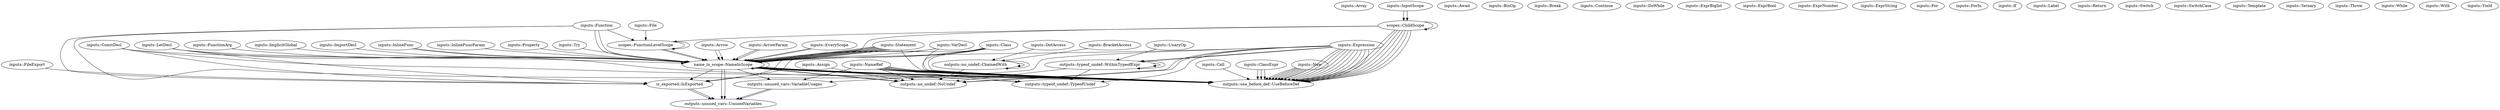 digraph {
    0 [label="inputs::Array"];
    1 [label="inputs::Arrow"];
    2 [label="inputs::ArrowParam"];
    3 [label="inputs::Assign"];
    4 [label="inputs::Await"];
    5 [label="inputs::BinOp"];
    6 [label="inputs::BracketAccess"];
    7 [label="inputs::Break"];
    8 [label="inputs::Call"];
    9 [label="inputs::Class"];
    10 [label="inputs::ClassExpr"];
    11 [label="inputs::ConstDecl"];
    12 [label="inputs::Continue"];
    13 [label="inputs::DoWhile"];
    14 [label="inputs::DotAccess"];
    15 [label="inputs::EveryScope"];
    16 [label="inputs::ExprBigInt"];
    17 [label="inputs::ExprBool"];
    18 [label="inputs::ExprNumber"];
    19 [label="inputs::ExprString"];
    20 [label="inputs::Expression"];
    21 [label="inputs::File"];
    22 [label="inputs::FileExport"];
    23 [label="inputs::For"];
    24 [label="inputs::ForIn"];
    25 [label="inputs::Function"];
    26 [label="inputs::FunctionArg"];
    27 [label="inputs::If"];
    28 [label="inputs::ImplicitGlobal"];
    29 [label="inputs::ImportDecl"];
    30 [label="inputs::InlineFunc"];
    31 [label="inputs::InlineFuncParam"];
    32 [label="inputs::InputScope"];
    33 [label="inputs::Label"];
    34 [label="inputs::LetDecl"];
    35 [label="inputs::NameRef"];
    36 [label="inputs::New"];
    37 [label="inputs::Property"];
    38 [label="inputs::Return"];
    39 [label="inputs::Statement"];
    40 [label="inputs::Switch"];
    41 [label="inputs::SwitchCase"];
    42 [label="inputs::Template"];
    43 [label="inputs::Ternary"];
    44 [label="inputs::Throw"];
    45 [label="inputs::Try"];
    46 [label="inputs::UnaryOp"];
    47 [label="inputs::VarDecl"];
    48 [label="inputs::While"];
    49 [label="inputs::With"];
    50 [label="inputs::Yield"];
    51 [label="is_exported::IsExported"];
    52 [label="name_in_scope::NameInScope"];
    53 [label="outputs::no_undef::ChainedWith"];
    54 [label="outputs::no_undef::NoUndef"];
    55 [label="outputs::typeof_undef::TypeofUndef"];
    56 [label="outputs::typeof_undef::WithinTypeofExpr"];
    57 [label="outputs::unused_vars::UnusedVariables"];
    58 [label="outputs::unused_vars::VariableUsages"];
    59 [label="outputs::use_before_def::UseBeforeDef"];
    60 [label="scopes::ChildScope"];
    61 [label="scopes::FunctionLevelScope"];
    1 -> 52;
    1 -> 52;
    2 -> 52;
    2 -> 52;
    3 -> 54;
    6 -> 53;
    8 -> 59;
    9 -> 51;
    9 -> 52;
    9 -> 52;
    9 -> 59;
    9 -> 59;
    10 -> 59;
    10 -> 59;
    10 -> 59;
    11 -> 51;
    11 -> 52;
    11 -> 59;
    14 -> 53;
    15 -> 52;
    15 -> 52;
    20 -> 52;
    20 -> 54;
    20 -> 54;
    20 -> 55;
    20 -> 56;
    20 -> 56;
    20 -> 58;
    20 -> 59;
    20 -> 59;
    20 -> 59;
    20 -> 59;
    20 -> 59;
    20 -> 59;
    20 -> 59;
    20 -> 59;
    20 -> 59;
    20 -> 59;
    21 -> 61;
    22 -> 51;
    25 -> 51;
    25 -> 52;
    25 -> 52;
    25 -> 59;
    25 -> 61;
    26 -> 52;
    28 -> 52;
    29 -> 52;
    30 -> 52;
    30 -> 52;
    31 -> 52;
    32 -> 60;
    32 -> 60;
    34 -> 51;
    34 -> 52;
    34 -> 59;
    35 -> 54;
    35 -> 55;
    35 -> 58;
    35 -> 59;
    35 -> 59;
    35 -> 59;
    35 -> 59;
    35 -> 59;
    35 -> 59;
    35 -> 59;
    36 -> 59;
    36 -> 59;
    36 -> 59;
    36 -> 59;
    36 -> 59;
    36 -> 59;
    37 -> 52;
    39 -> 52;
    39 -> 52;
    39 -> 52;
    39 -> 52;
    39 -> 52;
    39 -> 52;
    39 -> 52;
    39 -> 52;
    39 -> 52;
    39 -> 59;
    45 -> 52;
    46 -> 56;
    47 -> 51;
    47 -> 52;
    47 -> 59;
    51 -> 57;
    51 -> 57;
    52 -> 51;
    52 -> 52;
    52 -> 54;
    52 -> 54;
    52 -> 55;
    52 -> 57;
    52 -> 57;
    52 -> 58;
    52 -> 59;
    52 -> 59;
    52 -> 59;
    52 -> 59;
    52 -> 59;
    52 -> 59;
    53 -> 53;
    53 -> 53;
    53 -> 54;
    56 -> 54;
    56 -> 55;
    56 -> 56;
    56 -> 56;
    58 -> 57;
    58 -> 57;
    60 -> 52;
    60 -> 59;
    60 -> 59;
    60 -> 59;
    60 -> 59;
    60 -> 59;
    60 -> 59;
    60 -> 59;
    60 -> 60;
    60 -> 61;
    61 -> 52;
    61 -> 52;
    61 -> 61;
}